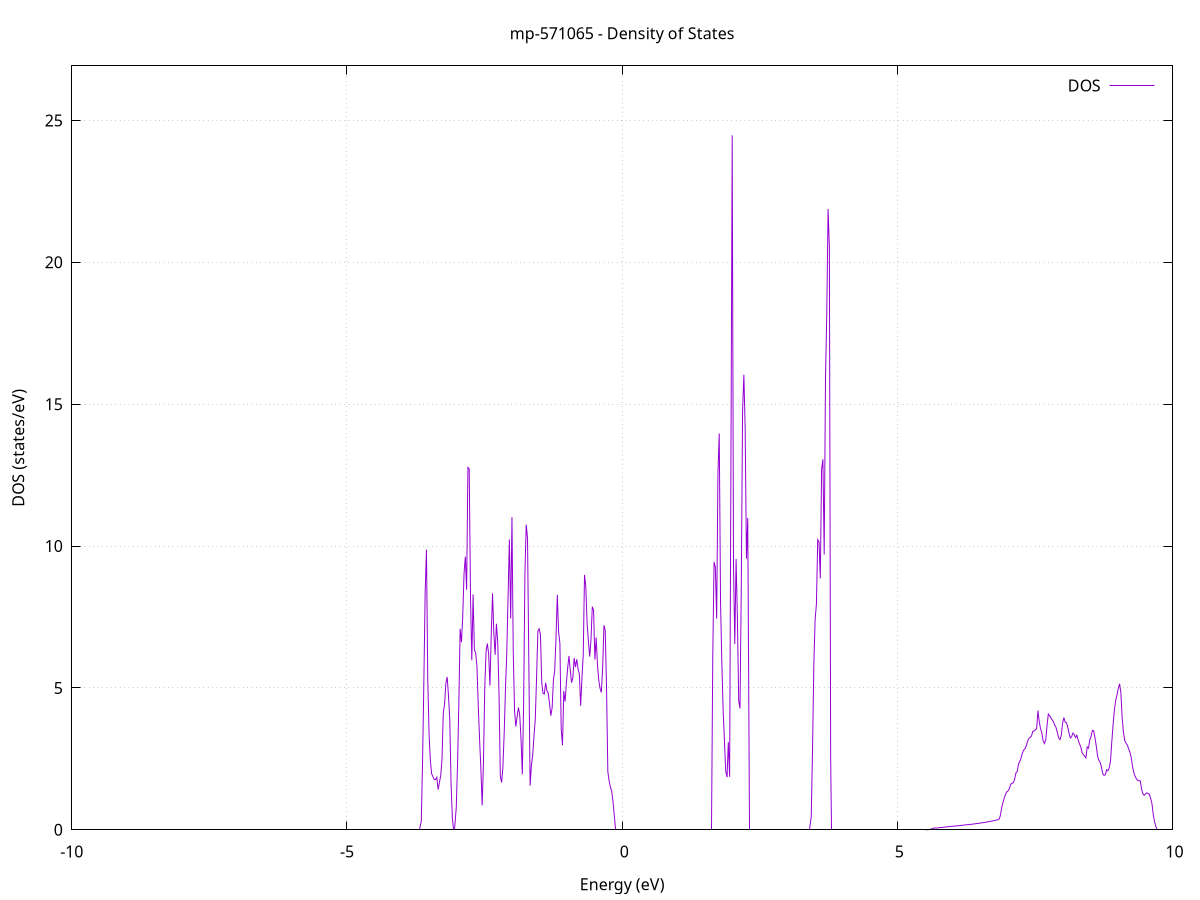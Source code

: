 set title 'mp-571065 - Density of States'
set xlabel 'Energy (eV)'
set ylabel 'DOS (states/eV)'
set grid
set xrange [-10:10]
set yrange [0:26.925]
set xzeroaxis lt -1
set terminal png size 800,600
set output 'mp-571065_dos_gnuplot.png'
plot '-' using 1:2 with lines title 'DOS'
-35.029000 0.000000
-35.005400 0.000000
-34.981900 0.000000
-34.958300 0.000000
-34.934800 0.000000
-34.911300 0.000000
-34.887700 0.000000
-34.864200 0.000000
-34.840600 0.000000
-34.817100 0.000000
-34.793600 0.000000
-34.770000 0.000000
-34.746500 0.000000
-34.722900 0.000000
-34.699400 0.000000
-34.675900 0.000000
-34.652300 0.000000
-34.628800 0.000000
-34.605200 0.000000
-34.581700 0.000000
-34.558100 0.000000
-34.534600 0.000000
-34.511100 0.000000
-34.487500 0.000000
-34.464000 0.000000
-34.440400 0.000000
-34.416900 0.000000
-34.393400 0.000000
-34.369800 0.000000
-34.346300 0.000000
-34.322700 0.000000
-34.299200 0.000000
-34.275700 0.000000
-34.252100 0.000000
-34.228600 0.000000
-34.205000 0.000000
-34.181500 0.000000
-34.158000 0.000000
-34.134400 0.000000
-34.110900 0.000000
-34.087300 0.000000
-34.063800 0.000000
-34.040300 0.000000
-34.016700 0.000000
-33.993200 0.000000
-33.969600 0.000000
-33.946100 0.000000
-33.922600 0.000000
-33.899000 0.000000
-33.875500 0.000000
-33.851900 0.000000
-33.828400 0.000000
-33.804900 0.000000
-33.781300 0.000000
-33.757800 0.000000
-33.734200 0.000000
-33.710700 0.000000
-33.687200 0.000000
-33.663600 0.000000
-33.640100 0.000000
-33.616500 0.000000
-33.593000 0.000000
-33.569500 0.000000
-33.545900 0.000000
-33.522400 0.000000
-33.498800 0.000000
-33.475300 0.000000
-33.451800 0.000000
-33.428200 0.000000
-33.404700 0.000000
-33.381100 0.000000
-33.357600 0.000000
-33.334100 0.000000
-33.310500 0.000000
-33.287000 0.000000
-33.263400 0.000000
-33.239900 0.000000
-33.216400 0.000000
-33.192800 0.000000
-33.169300 0.000000
-33.145700 0.000000
-33.122200 0.000000
-33.098700 0.000000
-33.075100 0.000000
-33.051600 0.000000
-33.028000 0.000000
-33.004500 0.000000
-32.981000 0.000000
-32.957400 0.000000
-32.933900 0.000000
-32.910300 0.000000
-32.886800 250.314100
-32.863300 87.924600
-32.839700 0.000000
-32.816200 0.000000
-32.792600 0.000000
-32.769100 0.000000
-32.745600 0.000000
-32.722000 0.000000
-32.698500 0.000000
-32.674900 0.000000
-32.651400 0.000000
-32.627800 0.000000
-32.604300 0.000000
-32.580800 0.000000
-32.557200 0.000000
-32.533700 0.000000
-32.510100 0.000000
-32.486600 0.000000
-32.463100 0.000000
-32.439500 0.000000
-32.416000 0.000000
-32.392400 0.000000
-32.368900 0.000000
-32.345400 0.000000
-32.321800 0.000000
-32.298300 0.000000
-32.274700 0.000000
-32.251200 0.000000
-32.227700 0.000000
-32.204100 0.000000
-32.180600 0.000000
-32.157000 0.000000
-32.133500 0.000000
-32.110000 0.000000
-32.086400 0.000000
-32.062900 0.000000
-32.039300 0.000000
-32.015800 0.000000
-31.992300 0.000000
-31.968700 0.000000
-31.945200 0.000000
-31.921600 0.000000
-31.898100 0.000000
-31.874600 0.000000
-31.851000 0.000000
-31.827500 0.000000
-31.803900 0.000000
-31.780400 0.000000
-31.756900 0.000000
-31.733300 0.000000
-31.709800 0.000000
-31.686200 0.000000
-31.662700 0.000000
-31.639200 0.000000
-31.615600 0.000000
-31.592100 0.000000
-31.568500 0.000000
-31.545000 0.000000
-31.521500 0.000000
-31.497900 0.000000
-31.474400 0.000000
-31.450800 0.000000
-31.427300 0.000000
-31.403800 0.000000
-31.380200 0.000000
-31.356700 0.000000
-31.333100 0.000000
-31.309600 0.000000
-31.286100 0.000000
-31.262500 0.000000
-31.239000 0.000000
-31.215400 0.000000
-31.191900 0.000000
-31.168400 0.000000
-31.144800 0.000000
-31.121300 0.000000
-31.097700 0.000000
-31.074200 0.000000
-31.050700 0.000000
-31.027100 0.000000
-31.003600 0.000000
-30.980000 0.000000
-30.956500 0.000000
-30.933000 0.000000
-30.909400 0.000000
-30.885900 0.000000
-30.862300 0.000000
-30.838800 0.000000
-30.815300 0.000000
-30.791700 0.000000
-30.768200 0.000000
-30.744600 0.000000
-30.721100 0.000000
-30.697600 0.000000
-30.674000 0.000000
-30.650500 0.000000
-30.626900 0.000000
-30.603400 0.000000
-30.579800 0.000000
-30.556300 0.000000
-30.532800 0.000000
-30.509200 0.000000
-30.485700 0.000000
-30.462100 0.000000
-30.438600 0.000000
-30.415100 0.000000
-30.391500 0.000000
-30.368000 0.000000
-30.344400 0.000000
-30.320900 0.000000
-30.297400 0.000000
-30.273800 0.000000
-30.250300 0.000000
-30.226700 0.000000
-30.203200 0.000000
-30.179700 0.000000
-30.156100 0.000000
-30.132600 0.000000
-30.109000 0.000000
-30.085500 0.000000
-30.062000 0.000000
-30.038400 0.000000
-30.014900 0.000000
-29.991300 0.000000
-29.967800 0.000000
-29.944300 0.000000
-29.920700 0.000000
-29.897200 0.000000
-29.873600 0.000000
-29.850100 0.000000
-29.826600 0.000000
-29.803000 0.000000
-29.779500 0.000000
-29.755900 0.000000
-29.732400 0.000000
-29.708900 0.000000
-29.685300 0.000000
-29.661800 0.000000
-29.638200 0.000000
-29.614700 0.000000
-29.591200 0.000000
-29.567600 0.000000
-29.544100 0.000000
-29.520500 0.000000
-29.497000 0.000000
-29.473500 0.000000
-29.449900 0.000000
-29.426400 0.000000
-29.402800 0.000000
-29.379300 0.000000
-29.355800 0.000000
-29.332200 0.000000
-29.308700 0.000000
-29.285100 0.000000
-29.261600 0.000000
-29.238100 0.000000
-29.214500 0.000000
-29.191000 0.000000
-29.167400 0.000000
-29.143900 0.000000
-29.120400 0.000000
-29.096800 0.000000
-29.073300 0.000000
-29.049700 0.000000
-29.026200 0.000000
-29.002700 0.000000
-28.979100 0.000000
-28.955600 0.000000
-28.932000 0.000000
-28.908500 0.000000
-28.885000 0.000000
-28.861400 0.000000
-28.837900 0.000000
-28.814300 0.000000
-28.790800 0.000000
-28.767300 0.000000
-28.743700 0.000000
-28.720200 0.000000
-28.696600 0.000000
-28.673100 0.000000
-28.649500 0.000000
-28.626000 0.000000
-28.602500 0.000000
-28.578900 0.000000
-28.555400 0.000000
-28.531800 0.000000
-28.508300 0.000000
-28.484800 0.000000
-28.461200 0.000000
-28.437700 0.000000
-28.414100 0.000000
-28.390600 0.000000
-28.367100 0.000000
-28.343500 0.000000
-28.320000 0.000000
-28.296400 0.000000
-28.272900 0.000000
-28.249400 0.000000
-28.225800 0.000000
-28.202300 0.000000
-28.178700 0.000000
-28.155200 0.000000
-28.131700 0.000000
-28.108100 0.000000
-28.084600 0.000000
-28.061000 0.000000
-28.037500 0.000000
-28.014000 0.000000
-27.990400 0.000000
-27.966900 0.000000
-27.943300 0.000000
-27.919800 0.000000
-27.896300 0.000000
-27.872700 0.000000
-27.849200 0.000000
-27.825600 0.000000
-27.802100 0.000000
-27.778600 0.000000
-27.755000 0.000000
-27.731500 0.000000
-27.707900 0.000000
-27.684400 0.000000
-27.660900 0.000000
-27.637300 0.000000
-27.613800 0.000000
-27.590200 0.000000
-27.566700 0.000000
-27.543200 0.000000
-27.519600 0.000000
-27.496100 0.000000
-27.472500 0.000000
-27.449000 0.000000
-27.425500 0.000000
-27.401900 0.000000
-27.378400 0.000000
-27.354800 0.000000
-27.331300 0.000000
-27.307800 0.000000
-27.284200 0.000000
-27.260700 0.000000
-27.237100 0.000000
-27.213600 0.000000
-27.190100 0.000000
-27.166500 0.000000
-27.143000 0.000000
-27.119400 0.000000
-27.095900 0.000000
-27.072400 0.000000
-27.048800 0.000000
-27.025300 0.000000
-27.001700 0.000000
-26.978200 0.000000
-26.954700 0.000000
-26.931100 0.000000
-26.907600 0.000000
-26.884000 0.000000
-26.860500 0.000000
-26.837000 0.000000
-26.813400 0.000000
-26.789900 0.000000
-26.766300 0.000000
-26.742800 0.000000
-26.719300 0.000000
-26.695700 0.000000
-26.672200 0.000000
-26.648600 0.000000
-26.625100 0.000000
-26.601500 0.000000
-26.578000 0.000000
-26.554500 0.000000
-26.530900 0.000000
-26.507400 0.000000
-26.483800 0.000000
-26.460300 0.000000
-26.436800 0.000000
-26.413200 0.000000
-26.389700 0.000000
-26.366100 0.000000
-26.342600 0.000000
-26.319100 0.000000
-26.295500 0.000000
-26.272000 0.000000
-26.248400 0.000000
-26.224900 0.000000
-26.201400 0.000000
-26.177800 0.000000
-26.154300 0.000000
-26.130700 0.000000
-26.107200 0.000000
-26.083700 0.000000
-26.060100 0.000000
-26.036600 0.000000
-26.013000 0.000000
-25.989500 0.000000
-25.966000 0.000000
-25.942400 0.000000
-25.918900 0.000000
-25.895300 0.000000
-25.871800 0.000000
-25.848300 0.000000
-25.824700 0.000000
-25.801200 0.000000
-25.777600 0.000000
-25.754100 0.000000
-25.730600 0.000000
-25.707000 0.000000
-25.683500 0.000000
-25.659900 0.000000
-25.636400 0.000000
-25.612900 0.000000
-25.589300 0.000000
-25.565800 0.000000
-25.542200 0.000000
-25.518700 0.000000
-25.495200 0.000000
-25.471600 0.000000
-25.448100 0.000000
-25.424500 0.000000
-25.401000 0.000000
-25.377500 0.000000
-25.353900 0.000000
-25.330400 0.000000
-25.306800 0.000000
-25.283300 0.000000
-25.259800 0.000000
-25.236200 0.000000
-25.212700 0.000000
-25.189100 0.000000
-25.165600 0.000000
-25.142100 0.000000
-25.118500 0.000000
-25.095000 0.000000
-25.071400 0.000000
-25.047900 0.000000
-25.024400 0.000000
-25.000800 0.000000
-24.977300 0.000000
-24.953700 0.000000
-24.930200 0.000000
-24.906700 0.000000
-24.883100 0.000000
-24.859600 0.000000
-24.836000 0.000000
-24.812500 0.000000
-24.789000 0.000000
-24.765400 0.000000
-24.741900 0.000000
-24.718300 0.000000
-24.694800 0.000000
-24.671200 0.000000
-24.647700 0.000000
-24.624200 0.000000
-24.600600 0.000000
-24.577100 0.000000
-24.553500 0.000000
-24.530000 0.000000
-24.506500 0.000000
-24.482900 0.000000
-24.459400 0.000000
-24.435800 0.000000
-24.412300 0.000000
-24.388800 0.000000
-24.365200 0.000000
-24.341700 0.000000
-24.318100 0.000000
-24.294600 0.000000
-24.271100 0.000000
-24.247500 0.000000
-24.224000 0.000000
-24.200400 0.000000
-24.176900 0.000000
-24.153400 0.000000
-24.129800 0.000000
-24.106300 0.000000
-24.082700 0.000000
-24.059200 0.000000
-24.035700 0.000000
-24.012100 0.000000
-23.988600 0.000000
-23.965000 0.000000
-23.941500 0.000000
-23.918000 0.000000
-23.894400 0.000000
-23.870900 0.000000
-23.847300 0.000000
-23.823800 0.000000
-23.800300 0.000000
-23.776700 0.000000
-23.753200 0.000000
-23.729600 0.000000
-23.706100 0.000000
-23.682600 0.000000
-23.659000 0.000000
-23.635500 0.000000
-23.611900 0.000000
-23.588400 0.000000
-23.564900 0.000000
-23.541300 0.000000
-23.517800 0.000000
-23.494200 0.000000
-23.470700 0.000000
-23.447200 0.000000
-23.423600 0.000000
-23.400100 0.000000
-23.376500 0.000000
-23.353000 0.000000
-23.329500 0.000000
-23.305900 0.000000
-23.282400 0.000000
-23.258800 0.000000
-23.235300 0.000000
-23.211800 0.000000
-23.188200 0.000000
-23.164700 0.000000
-23.141100 0.000000
-23.117600 0.000000
-23.094100 0.000000
-23.070500 0.000000
-23.047000 0.000000
-23.023400 0.000000
-22.999900 0.000000
-22.976400 0.000000
-22.952800 0.000000
-22.929300 0.000000
-22.905700 0.000000
-22.882200 0.000000
-22.858700 0.000000
-22.835100 0.000000
-22.811600 0.000000
-22.788000 0.000000
-22.764500 0.000000
-22.741000 0.000000
-22.717400 0.000000
-22.693900 0.000000
-22.670300 0.000000
-22.646800 0.000000
-22.623200 0.000000
-22.599700 0.000000
-22.576200 0.000000
-22.552600 0.000000
-22.529100 0.000000
-22.505500 0.000000
-22.482000 0.000000
-22.458500 0.000000
-22.434900 0.000000
-22.411400 0.000000
-22.387800 0.000000
-22.364300 0.000000
-22.340800 0.000000
-22.317200 0.000000
-22.293700 0.000000
-22.270100 0.000000
-22.246600 0.000000
-22.223100 0.000000
-22.199500 0.000000
-22.176000 0.000000
-22.152400 0.000000
-22.128900 0.000000
-22.105400 0.000000
-22.081800 0.000000
-22.058300 0.000000
-22.034700 0.000000
-22.011200 0.000000
-21.987700 0.000000
-21.964100 0.000000
-21.940600 0.000000
-21.917000 0.000000
-21.893500 0.000000
-21.870000 0.000000
-21.846400 0.000000
-21.822900 0.000000
-21.799300 0.000000
-21.775800 0.000000
-21.752300 0.000000
-21.728700 0.000000
-21.705200 0.000000
-21.681600 0.000000
-21.658100 0.000000
-21.634600 0.000000
-21.611000 0.000000
-21.587500 0.000000
-21.563900 0.000000
-21.540400 0.000000
-21.516900 0.000000
-21.493300 0.000000
-21.469800 0.000000
-21.446200 0.000000
-21.422700 0.000000
-21.399200 0.000000
-21.375600 0.000000
-21.352100 0.000000
-21.328500 0.000000
-21.305000 0.000000
-21.281500 0.000000
-21.257900 0.000000
-21.234400 0.000000
-21.210800 0.000000
-21.187300 0.000000
-21.163800 0.000000
-21.140200 0.000000
-21.116700 0.000000
-21.093100 0.000000
-21.069600 0.000000
-21.046100 0.000000
-21.022500 0.000000
-20.999000 0.000000
-20.975400 0.000000
-20.951900 0.000000
-20.928400 0.000000
-20.904800 0.000000
-20.881300 0.000000
-20.857700 0.000000
-20.834200 0.000000
-20.810700 0.000000
-20.787100 0.000000
-20.763600 0.000000
-20.740000 0.000000
-20.716500 0.000000
-20.692900 0.000000
-20.669400 0.000000
-20.645900 0.000000
-20.622300 0.000000
-20.598800 0.000000
-20.575200 0.000000
-20.551700 0.000000
-20.528200 0.000000
-20.504600 0.000000
-20.481100 0.000000
-20.457500 0.000000
-20.434000 0.000000
-20.410500 0.000000
-20.386900 0.000000
-20.363400 0.000000
-20.339800 0.000000
-20.316300 0.000000
-20.292800 0.000000
-20.269200 0.000000
-20.245700 0.000000
-20.222100 0.000000
-20.198600 0.000000
-20.175100 0.000000
-20.151500 0.000000
-20.128000 0.000000
-20.104400 0.000000
-20.080900 0.000000
-20.057400 0.000000
-20.033800 0.000000
-20.010300 0.000000
-19.986700 0.000000
-19.963200 0.000000
-19.939700 0.000000
-19.916100 0.000000
-19.892600 0.000000
-19.869000 0.000000
-19.845500 0.000000
-19.822000 0.000000
-19.798400 0.000000
-19.774900 0.000000
-19.751300 0.000000
-19.727800 0.000000
-19.704300 0.000000
-19.680700 0.000000
-19.657200 0.000000
-19.633600 0.000000
-19.610100 0.000000
-19.586600 0.000000
-19.563000 0.000000
-19.539500 0.000000
-19.515900 0.000000
-19.492400 0.000000
-19.468900 0.000000
-19.445300 0.000000
-19.421800 0.000000
-19.398200 0.000000
-19.374700 0.000000
-19.351200 0.000000
-19.327600 0.000000
-19.304100 0.000000
-19.280500 0.000000
-19.257000 0.000000
-19.233500 0.000000
-19.209900 0.000000
-19.186400 0.000000
-19.162800 0.000000
-19.139300 0.000000
-19.115800 0.000000
-19.092200 0.000000
-19.068700 0.000000
-19.045100 0.000000
-19.021600 0.000000
-18.998100 0.000000
-18.974500 0.000000
-18.951000 0.000000
-18.927400 0.000000
-18.903900 0.000000
-18.880400 0.000000
-18.856800 0.000000
-18.833300 0.000000
-18.809700 0.000000
-18.786200 0.000000
-18.762700 0.000000
-18.739100 0.000000
-18.715600 0.000000
-18.692000 0.000000
-18.668500 0.000000
-18.644900 0.000000
-18.621400 0.000000
-18.597900 0.000000
-18.574300 0.000000
-18.550800 0.000000
-18.527200 0.000000
-18.503700 0.000000
-18.480200 0.000000
-18.456600 0.000000
-18.433100 0.000000
-18.409500 0.000000
-18.386000 0.000000
-18.362500 0.000000
-18.338900 0.000000
-18.315400 0.000000
-18.291800 0.000000
-18.268300 0.000000
-18.244800 0.000000
-18.221200 0.000000
-18.197700 0.000000
-18.174100 0.000000
-18.150600 0.000000
-18.127100 0.000000
-18.103500 0.000000
-18.080000 0.000000
-18.056400 0.000000
-18.032900 0.000000
-18.009400 0.000000
-17.985800 0.000000
-17.962300 0.000000
-17.938700 0.000000
-17.915200 0.000000
-17.891700 0.000000
-17.868100 0.000000
-17.844600 0.000000
-17.821000 0.000000
-17.797500 0.000000
-17.774000 0.000000
-17.750400 0.000000
-17.726900 0.000000
-17.703300 0.000000
-17.679800 0.000000
-17.656300 0.000000
-17.632700 0.000000
-17.609200 0.000000
-17.585600 0.000000
-17.562100 0.000000
-17.538600 0.000000
-17.515000 0.000000
-17.491500 0.000000
-17.467900 0.000000
-17.444400 0.000000
-17.420900 0.000000
-17.397300 0.000000
-17.373800 0.000000
-17.350200 0.000000
-17.326700 0.000000
-17.303200 0.000000
-17.279600 0.000000
-17.256100 0.000000
-17.232500 0.000000
-17.209000 0.000000
-17.185500 0.000000
-17.161900 0.000000
-17.138400 0.000000
-17.114800 0.000000
-17.091300 0.000000
-17.067800 0.000000
-17.044200 0.000000
-17.020700 0.000000
-16.997100 0.000000
-16.973600 0.000000
-16.950100 0.000000
-16.926500 0.000000
-16.903000 0.000000
-16.879400 0.000000
-16.855900 0.000000
-16.832400 0.000000
-16.808800 0.000000
-16.785300 0.000000
-16.761700 0.000000
-16.738200 0.000000
-16.714600 0.000000
-16.691100 0.000000
-16.667600 0.000000
-16.644000 0.000000
-16.620500 0.000000
-16.596900 0.000000
-16.573400 0.000000
-16.549900 0.000000
-16.526300 0.000000
-16.502800 0.000000
-16.479200 0.000000
-16.455700 0.000000
-16.432200 0.000000
-16.408600 0.000000
-16.385100 0.000000
-16.361500 0.000000
-16.338000 0.000000
-16.314500 0.000000
-16.290900 0.000000
-16.267400 0.000000
-16.243800 0.000000
-16.220300 0.000000
-16.196800 0.000000
-16.173200 0.000000
-16.149700 0.000000
-16.126100 0.000000
-16.102600 0.000000
-16.079100 0.000000
-16.055500 0.000000
-16.032000 0.000000
-16.008400 0.000000
-15.984900 0.000000
-15.961400 0.000000
-15.937800 0.000000
-15.914300 0.000000
-15.890700 0.000000
-15.867200 0.000000
-15.843700 0.000000
-15.820100 0.000000
-15.796600 0.000000
-15.773000 0.000000
-15.749500 0.000000
-15.726000 0.000000
-15.702400 0.000000
-15.678900 0.000000
-15.655300 0.000000
-15.631800 0.000000
-15.608300 0.000000
-15.584700 0.000000
-15.561200 0.000000
-15.537600 0.000000
-15.514100 0.000000
-15.490600 0.000000
-15.467000 0.000000
-15.443500 0.000000
-15.419900 0.000000
-15.396400 0.000000
-15.372900 0.000000
-15.349300 0.000000
-15.325800 0.000000
-15.302200 0.000000
-15.278700 0.000000
-15.255200 0.000000
-15.231600 0.000000
-15.208100 0.000000
-15.184500 0.000000
-15.161000 0.000000
-15.137500 0.000000
-15.113900 0.000000
-15.090400 0.000000
-15.066800 0.000000
-15.043300 0.000000
-15.019800 0.000000
-14.996200 0.000000
-14.972700 0.000000
-14.949100 0.000000
-14.925600 0.000000
-14.902100 0.000000
-14.878500 0.000000
-14.855000 0.000000
-14.831400 0.000000
-14.807900 0.000000
-14.784400 0.000000
-14.760800 0.000000
-14.737300 0.000000
-14.713700 0.000000
-14.690200 0.000000
-14.666600 0.000000
-14.643100 0.000000
-14.619600 0.000000
-14.596000 0.000000
-14.572500 0.000000
-14.548900 0.000000
-14.525400 0.000000
-14.501900 0.000000
-14.478300 0.000000
-14.454800 0.000000
-14.431200 0.000000
-14.407700 0.000000
-14.384200 0.000000
-14.360600 0.000000
-14.337100 0.000000
-14.313500 0.000000
-14.290000 0.000000
-14.266500 0.000000
-14.242900 0.000000
-14.219400 0.000000
-14.195800 0.000000
-14.172300 0.000000
-14.148800 0.000000
-14.125200 0.000000
-14.101700 0.000000
-14.078100 0.000000
-14.054600 0.222300
-14.031100 0.962000
-14.007500 1.566200
-13.984000 2.327000
-13.960400 2.332500
-13.936900 2.366100
-13.913400 2.470500
-13.889800 2.570100
-13.866300 2.677600
-13.842700 2.842000
-13.819200 3.052900
-13.795700 3.402900
-13.772100 4.070700
-13.748600 4.869700
-13.725000 2.905600
-13.701500 2.063000
-13.678000 1.430400
-13.654400 0.000000
-13.630900 0.000000
-13.607300 0.000000
-13.583800 2.836000
-13.560300 6.634800
-13.536700 4.564600
-13.513200 5.050100
-13.489600 5.990600
-13.466100 7.604900
-13.442600 6.619100
-13.419000 9.155300
-13.395500 17.371400
-13.371900 16.614400
-13.348400 20.824600
-13.324900 32.839900
-13.301300 38.350200
-13.277800 29.334600
-13.254200 0.000000
-13.230700 0.000000
-13.207200 0.000000
-13.183600 0.000000
-13.160100 0.000000
-13.136500 0.000000
-13.113000 0.000000
-13.089500 0.000000
-13.065900 0.000000
-13.042400 0.000000
-13.018800 0.000000
-12.995300 0.000000
-12.971800 0.000000
-12.948200 0.000000
-12.924700 0.000000
-12.901100 0.000000
-12.877600 0.000000
-12.854100 0.000000
-12.830500 0.000000
-12.807000 0.000000
-12.783400 0.000000
-12.759900 0.000000
-12.736300 0.000000
-12.712800 0.000000
-12.689300 0.000000
-12.665700 0.000000
-12.642200 0.000000
-12.618600 0.000000
-12.595100 0.000000
-12.571600 0.000000
-12.548000 0.000000
-12.524500 0.000000
-12.500900 0.000000
-12.477400 0.000000
-12.453900 0.000000
-12.430300 0.000000
-12.406800 0.000000
-12.383200 0.000000
-12.359700 0.000000
-12.336200 0.000000
-12.312600 0.000000
-12.289100 0.000000
-12.265500 0.000000
-12.242000 0.000000
-12.218500 0.000000
-12.194900 0.000000
-12.171400 0.000000
-12.147800 0.000000
-12.124300 0.000000
-12.100800 0.000000
-12.077200 0.000000
-12.053700 0.000000
-12.030100 0.000000
-12.006600 0.000000
-11.983100 0.000000
-11.959500 0.000000
-11.936000 0.000000
-11.912400 0.000000
-11.888900 0.000000
-11.865400 0.000000
-11.841800 0.000000
-11.818300 0.000000
-11.794700 0.000000
-11.771200 0.000000
-11.747700 0.000000
-11.724100 0.000000
-11.700600 0.000000
-11.677000 0.000000
-11.653500 0.000000
-11.630000 0.000000
-11.606400 0.000000
-11.582900 0.000000
-11.559300 0.000000
-11.535800 0.000000
-11.512300 0.000000
-11.488700 0.000000
-11.465200 0.000000
-11.441600 0.000000
-11.418100 0.000000
-11.394600 0.000000
-11.371000 0.000000
-11.347500 0.000000
-11.323900 0.000000
-11.300400 0.000000
-11.276900 0.000000
-11.253300 0.000000
-11.229800 0.000000
-11.206200 0.000000
-11.182700 0.000000
-11.159200 0.000000
-11.135600 0.000000
-11.112100 0.000000
-11.088500 0.000000
-11.065000 0.000000
-11.041500 0.000000
-11.017900 0.000000
-10.994400 0.000000
-10.970800 0.000000
-10.947300 0.000000
-10.923800 0.000000
-10.900200 0.000000
-10.876700 0.000000
-10.853100 0.000000
-10.829600 0.000000
-10.806100 0.000000
-10.782500 0.000000
-10.759000 0.000000
-10.735400 0.000000
-10.711900 0.000000
-10.688300 0.000000
-10.664800 0.000000
-10.641300 0.000000
-10.617700 0.000000
-10.594200 0.000000
-10.570600 0.000000
-10.547100 0.000000
-10.523600 0.000000
-10.500000 0.000000
-10.476500 0.000000
-10.452900 0.000000
-10.429400 0.000000
-10.405900 0.000000
-10.382300 0.000000
-10.358800 0.000000
-10.335200 0.000000
-10.311700 0.000000
-10.288200 0.000000
-10.264600 0.000000
-10.241100 0.000000
-10.217500 0.000000
-10.194000 0.000000
-10.170500 0.000000
-10.146900 0.000000
-10.123400 0.000000
-10.099800 0.000000
-10.076300 0.000000
-10.052800 0.000000
-10.029200 0.000000
-10.005700 0.000000
-9.982100 0.000000
-9.958600 0.000000
-9.935100 0.000000
-9.911500 0.000000
-9.888000 0.000000
-9.864400 0.000000
-9.840900 0.000000
-9.817400 0.000000
-9.793800 0.000000
-9.770300 0.000000
-9.746700 0.000000
-9.723200 0.000000
-9.699700 0.000000
-9.676100 0.000000
-9.652600 0.000000
-9.629000 0.000000
-9.605500 0.000000
-9.582000 0.000000
-9.558400 0.000000
-9.534900 0.000000
-9.511300 0.000000
-9.487800 0.000000
-9.464300 0.000000
-9.440700 0.000000
-9.417200 0.000000
-9.393600 0.000000
-9.370100 0.000000
-9.346600 0.000000
-9.323000 0.000000
-9.299500 0.000000
-9.275900 0.000000
-9.252400 0.000000
-9.228900 0.000000
-9.205300 0.000000
-9.181800 0.000000
-9.158200 0.000000
-9.134700 0.000000
-9.111200 0.000000
-9.087600 0.000000
-9.064100 0.000000
-9.040500 0.000000
-9.017000 0.000000
-8.993500 0.000000
-8.969900 0.000000
-8.946400 0.000000
-8.922800 0.000000
-8.899300 0.000000
-8.875800 0.000000
-8.852200 0.000000
-8.828700 0.000000
-8.805100 0.000000
-8.781600 0.000000
-8.758000 0.000000
-8.734500 0.000000
-8.711000 0.000000
-8.687400 0.000000
-8.663900 0.000000
-8.640300 0.000000
-8.616800 0.000000
-8.593300 0.000000
-8.569700 0.000000
-8.546200 0.000000
-8.522600 0.000000
-8.499100 0.000000
-8.475600 0.000000
-8.452000 0.000000
-8.428500 0.000000
-8.404900 0.000000
-8.381400 0.000000
-8.357900 0.000000
-8.334300 0.000000
-8.310800 0.000000
-8.287200 0.000000
-8.263700 0.000000
-8.240200 0.000000
-8.216600 0.000000
-8.193100 0.000000
-8.169500 0.000000
-8.146000 0.000000
-8.122500 0.000000
-8.098900 0.000000
-8.075400 0.000000
-8.051800 0.000000
-8.028300 0.000000
-8.004800 0.000000
-7.981200 0.000000
-7.957700 0.000000
-7.934100 0.000000
-7.910600 0.000000
-7.887100 0.000000
-7.863500 0.000000
-7.840000 0.000000
-7.816400 0.000000
-7.792900 0.000000
-7.769400 0.000000
-7.745800 0.000000
-7.722300 0.000000
-7.698700 0.000000
-7.675200 0.000000
-7.651700 0.000000
-7.628100 0.000000
-7.604600 0.000000
-7.581000 0.000000
-7.557500 0.000000
-7.534000 0.000000
-7.510400 0.000000
-7.486900 0.000000
-7.463300 0.000000
-7.439800 0.000000
-7.416300 0.000000
-7.392700 0.000000
-7.369200 0.000000
-7.345600 0.000000
-7.322100 0.000000
-7.298600 0.000000
-7.275000 0.000000
-7.251500 0.000000
-7.227900 0.000000
-7.204400 0.000000
-7.180900 0.000000
-7.157300 0.000000
-7.133800 0.000000
-7.110200 0.000000
-7.086700 0.000000
-7.063200 0.000000
-7.039600 0.000000
-7.016100 0.000000
-6.992500 0.000000
-6.969000 0.000000
-6.945500 0.000000
-6.921900 0.000000
-6.898400 0.000000
-6.874800 0.000000
-6.851300 0.000000
-6.827700 0.000000
-6.804200 0.000000
-6.780700 0.000000
-6.757100 0.000000
-6.733600 0.000000
-6.710000 0.000000
-6.686500 0.000000
-6.663000 0.000000
-6.639400 0.000000
-6.615900 0.000000
-6.592300 0.000000
-6.568800 0.000000
-6.545300 0.000000
-6.521700 0.000000
-6.498200 0.000000
-6.474600 0.000000
-6.451100 0.000000
-6.427600 0.000000
-6.404000 0.000000
-6.380500 0.000000
-6.356900 0.000000
-6.333400 0.000000
-6.309900 0.000000
-6.286300 0.000000
-6.262800 0.000000
-6.239200 0.000000
-6.215700 0.000000
-6.192200 0.000000
-6.168600 0.000000
-6.145100 0.000000
-6.121500 0.000000
-6.098000 0.000000
-6.074500 0.000000
-6.050900 0.000000
-6.027400 0.000000
-6.003800 0.000000
-5.980300 0.000000
-5.956800 0.000000
-5.933200 0.000000
-5.909700 0.000000
-5.886100 0.000000
-5.862600 0.000000
-5.839100 0.000000
-5.815500 0.000000
-5.792000 0.000000
-5.768400 0.000000
-5.744900 0.000000
-5.721400 0.000000
-5.697800 0.000000
-5.674300 0.000000
-5.650700 0.000000
-5.627200 0.000000
-5.603700 0.000000
-5.580100 0.000000
-5.556600 0.000000
-5.533000 0.000000
-5.509500 0.000000
-5.486000 0.000000
-5.462400 0.000000
-5.438900 0.000000
-5.415300 0.000000
-5.391800 0.000000
-5.368300 0.000000
-5.344700 0.000000
-5.321200 0.000000
-5.297600 0.000000
-5.274100 0.000000
-5.250600 0.000000
-5.227000 0.000000
-5.203500 0.000000
-5.179900 0.000000
-5.156400 0.000000
-5.132900 0.000000
-5.109300 0.000000
-5.085800 0.000000
-5.062200 0.000000
-5.038700 0.000000
-5.015200 0.000000
-4.991600 0.000000
-4.968100 0.000000
-4.944500 0.000000
-4.921000 0.000000
-4.897500 0.000000
-4.873900 0.000000
-4.850400 0.000000
-4.826800 0.000000
-4.803300 0.000000
-4.779700 0.000000
-4.756200 0.000000
-4.732700 0.000000
-4.709100 0.000000
-4.685600 0.000000
-4.662000 0.000000
-4.638500 0.000000
-4.615000 0.000000
-4.591400 0.000000
-4.567900 0.000000
-4.544300 0.000000
-4.520800 0.000000
-4.497300 0.000000
-4.473700 0.000000
-4.450200 0.000000
-4.426600 0.000000
-4.403100 0.000000
-4.379600 0.000000
-4.356000 0.000000
-4.332500 0.000000
-4.308900 0.000000
-4.285400 0.000000
-4.261900 0.000000
-4.238300 0.000000
-4.214800 0.000000
-4.191200 0.000000
-4.167700 0.000000
-4.144200 0.000000
-4.120600 0.000000
-4.097100 0.000000
-4.073500 0.000000
-4.050000 0.000000
-4.026500 0.000000
-4.002900 0.000000
-3.979400 0.000000
-3.955800 0.000000
-3.932300 0.000000
-3.908800 0.000000
-3.885200 0.000000
-3.861700 0.000000
-3.838100 0.000000
-3.814600 0.000000
-3.791100 0.000000
-3.767500 0.000000
-3.744000 0.000000
-3.720400 0.000000
-3.696900 0.000000
-3.673400 0.000000
-3.649800 0.304500
-3.626300 2.414000
-3.602700 5.232500
-3.579200 8.362900
-3.555700 9.873500
-3.532100 5.312100
-3.508600 3.377800
-3.485000 2.442300
-3.461500 1.970300
-3.438000 1.871600
-3.414400 1.776400
-3.390900 1.765500
-3.367300 1.847200
-3.343800 1.416600
-3.320300 1.660700
-3.296700 1.916000
-3.273200 2.479500
-3.249600 4.123000
-3.226100 4.430500
-3.202600 5.176700
-3.179000 5.386900
-3.155500 4.726100
-3.131900 3.856800
-3.108400 1.614200
-3.084900 0.407000
-3.061300 0.000000
-3.037800 0.000000
-3.014200 0.778500
-2.990700 2.323300
-2.967200 4.470300
-2.943600 7.082400
-2.920100 6.609200
-2.896500 7.516200
-2.873000 9.017000
-2.849400 9.627400
-2.825900 8.459700
-2.802400 12.770300
-2.778800 12.723900
-2.755300 8.184000
-2.731700 5.974100
-2.708200 8.296800
-2.684700 6.336800
-2.661100 6.232300
-2.637600 5.738900
-2.614000 4.343700
-2.590500 3.196600
-2.567000 2.164400
-2.543400 0.860800
-2.519900 2.399200
-2.496300 5.016400
-2.472800 6.290300
-2.449300 6.565200
-2.425700 6.196400
-2.402200 5.081100
-2.378600 6.863000
-2.355100 8.334400
-2.331600 6.947700
-2.308000 6.165100
-2.284500 7.262300
-2.260900 6.618200
-2.237400 4.817100
-2.213900 1.893100
-2.190300 1.666100
-2.166800 2.210400
-2.143200 3.410500
-2.119700 5.001400
-2.096200 6.250700
-2.072600 8.228700
-2.049100 10.232500
-2.025500 7.444700
-2.002000 11.019800
-1.978500 6.264300
-1.954900 4.183200
-1.931400 3.637600
-1.907800 4.005500
-1.884300 4.308800
-1.860800 4.040500
-1.837200 3.192100
-1.813700 1.956100
-1.790100 4.449300
-1.766600 8.977500
-1.743100 10.757200
-1.719500 10.284900
-1.696000 5.986700
-1.672400 1.553600
-1.648900 2.262900
-1.625400 2.628800
-1.601800 3.309700
-1.578300 3.906900
-1.554700 5.369000
-1.531200 7.001500
-1.507700 7.082700
-1.484100 6.873800
-1.460600 5.172100
-1.437000 4.804500
-1.413500 4.786400
-1.390000 5.182200
-1.366400 4.900200
-1.342900 4.811900
-1.319300 4.444200
-1.295800 4.021900
-1.272300 4.298700
-1.248700 5.279300
-1.225200 5.615600
-1.201600 6.772700
-1.178100 8.284000
-1.154600 6.966100
-1.131000 6.571500
-1.107500 3.561000
-1.083900 2.978900
-1.060400 4.889400
-1.036900 4.520000
-1.013300 5.175200
-0.989800 5.704900
-0.966200 6.128100
-0.942700 5.620600
-0.919200 5.185900
-0.895600 5.363600
-0.872100 6.054500
-0.848500 5.733300
-0.825000 6.008400
-0.801400 5.670900
-0.777900 5.503200
-0.754400 4.370600
-0.730800 5.334500
-0.707300 6.150500
-0.683700 8.982800
-0.660200 8.578500
-0.636700 7.268800
-0.613100 6.648900
-0.589600 6.105200
-0.566000 6.700500
-0.542500 7.864700
-0.519000 7.734900
-0.495400 6.001200
-0.471900 6.776400
-0.448300 5.803500
-0.424800 5.270700
-0.401300 4.983000
-0.377700 4.842900
-0.354200 5.711900
-0.330600 7.209300
-0.307100 7.020000
-0.283600 4.994400
-0.260000 2.037700
-0.236500 1.718800
-0.212900 1.499300
-0.189400 1.361100
-0.165900 0.983800
-0.142300 0.493300
-0.118800 0.003300
-0.095200 0.000000
-0.071700 0.000000
-0.048200 0.000000
-0.024600 0.000000
-0.001100 0.000000
0.022500 0.000000
0.046000 0.000000
0.069500 0.000000
0.093100 0.000000
0.116600 0.000000
0.140200 0.000000
0.163700 0.000000
0.187200 0.000000
0.210800 0.000000
0.234300 0.000000
0.257900 0.000000
0.281400 0.000000
0.304900 0.000000
0.328500 0.000000
0.352000 0.000000
0.375600 0.000000
0.399100 0.000000
0.422600 0.000000
0.446200 0.000000
0.469700 0.000000
0.493300 0.000000
0.516800 0.000000
0.540300 0.000000
0.563900 0.000000
0.587400 0.000000
0.611000 0.000000
0.634500 0.000000
0.658000 0.000000
0.681600 0.000000
0.705100 0.000000
0.728700 0.000000
0.752200 0.000000
0.775700 0.000000
0.799300 0.000000
0.822800 0.000000
0.846400 0.000000
0.869900 0.000000
0.893400 0.000000
0.917000 0.000000
0.940500 0.000000
0.964100 0.000000
0.987600 0.000000
1.011100 0.000000
1.034700 0.000000
1.058200 0.000000
1.081800 0.000000
1.105300 0.000000
1.128900 0.000000
1.152400 0.000000
1.175900 0.000000
1.199500 0.000000
1.223000 0.000000
1.246600 0.000000
1.270100 0.000000
1.293600 0.000000
1.317200 0.000000
1.340700 0.000000
1.364300 0.000000
1.387800 0.000000
1.411300 0.000000
1.434900 0.000000
1.458400 0.000000
1.482000 0.000000
1.505500 0.000000
1.529000 0.000000
1.552600 0.000000
1.576100 0.000000
1.599700 0.000000
1.623200 0.000000
1.646700 6.117900
1.670300 9.442500
1.693800 9.249600
1.717400 7.440900
1.740900 12.581300
1.764400 13.969300
1.788000 7.998300
1.811500 5.882100
1.835100 4.214700
1.858600 3.139900
1.882100 2.068900
1.905700 1.850700
1.929200 3.091800
1.952800 1.867800
1.976300 12.724500
1.999800 24.477100
2.023400 9.324400
2.046900 6.548200
2.070500 9.546400
2.094000 7.472000
2.117500 4.545900
2.141100 4.273700
2.164600 8.498100
2.188200 14.766200
2.211700 16.041500
2.235200 14.160400
2.258800 9.555700
2.282300 10.991400
2.305900 0.000000
2.329400 0.000000
2.352900 0.000000
2.376500 0.000000
2.400000 0.000000
2.423600 0.000000
2.447100 0.000000
2.470600 0.000000
2.494200 0.000000
2.517700 0.000000
2.541300 0.000000
2.564800 0.000000
2.588300 0.000000
2.611900 0.000000
2.635400 0.000000
2.659000 0.000000
2.682500 0.000000
2.706000 0.000000
2.729600 0.000000
2.753100 0.000000
2.776700 0.000000
2.800200 0.000000
2.823700 0.000000
2.847300 0.000000
2.870800 0.000000
2.894400 0.000000
2.917900 0.000000
2.941400 0.000000
2.965000 0.000000
2.988500 0.000000
3.012100 0.000000
3.035600 0.000000
3.059100 0.000000
3.082700 0.000000
3.106200 0.000000
3.129800 0.000000
3.153300 0.000000
3.176900 0.000000
3.200400 0.000000
3.223900 0.000000
3.247500 0.000000
3.271000 0.000000
3.294600 0.000000
3.318100 0.000000
3.341600 0.000000
3.365200 0.000000
3.388700 0.000000
3.412300 0.000000
3.435800 0.459700
3.459300 2.824300
3.482900 5.808800
3.506400 7.414600
3.530000 7.956000
3.553500 10.225400
3.577000 10.151400
3.600600 8.858000
3.624100 12.704800
3.647700 13.059100
3.671200 9.701000
3.694700 15.912600
3.718300 18.188800
3.741800 21.880600
3.765400 20.535300
3.788900 2.507800
3.812400 0.000000
3.836000 0.000000
3.859500 0.000000
3.883100 0.000000
3.906600 0.000000
3.930100 0.000000
3.953700 0.000000
3.977200 0.000000
4.000800 0.000000
4.024300 0.000000
4.047800 0.000000
4.071400 0.000000
4.094900 0.000000
4.118500 0.000000
4.142000 0.000000
4.165500 0.000000
4.189100 0.000000
4.212600 0.000000
4.236200 0.000000
4.259700 0.000000
4.283200 0.000000
4.306800 0.000000
4.330300 0.000000
4.353900 0.000000
4.377400 0.000000
4.400900 0.000000
4.424500 0.000000
4.448000 0.000000
4.471600 0.000000
4.495100 0.000000
4.518600 0.000000
4.542200 0.000000
4.565700 0.000000
4.589300 0.000000
4.612800 0.000000
4.636300 0.000000
4.659900 0.000000
4.683400 0.000000
4.707000 0.000000
4.730500 0.000000
4.754000 0.000000
4.777600 0.000000
4.801100 0.000000
4.824700 0.000000
4.848200 0.000000
4.871700 0.000000
4.895300 0.000000
4.918800 0.000000
4.942400 0.000000
4.965900 0.000000
4.989400 0.000000
5.013000 0.000000
5.036500 0.000000
5.060100 0.000000
5.083600 0.000000
5.107200 0.000000
5.130700 0.000000
5.154200 0.000000
5.177800 0.000000
5.201300 0.000000
5.224900 0.000000
5.248400 0.000000
5.271900 0.000000
5.295500 0.000000
5.319000 0.000000
5.342600 0.000000
5.366100 0.000000
5.389600 0.000000
5.413200 0.000000
5.436700 0.000000
5.460300 0.000000
5.483800 0.000000
5.507300 0.000000
5.530900 0.000200
5.554400 0.003200
5.578000 0.009400
5.601500 0.019000
5.625000 0.031800
5.648600 0.048000
5.672100 0.062600
5.695700 0.061600
5.719200 0.062100
5.742700 0.066800
5.766300 0.071900
5.789800 0.077100
5.813400 0.082500
5.836900 0.088000
5.860400 0.093700
5.884000 0.099500
5.907500 0.105200
5.931100 0.110700
5.954600 0.115600
5.978100 0.120000
6.001700 0.124000
6.025200 0.128100
6.048800 0.132300
6.072300 0.136600
6.095800 0.141200
6.119400 0.146000
6.142900 0.150900
6.166500 0.155800
6.190000 0.160800
6.213500 0.165800
6.237100 0.170800
6.260600 0.176000
6.284200 0.181100
6.307700 0.186200
6.331200 0.191200
6.354800 0.196300
6.378300 0.201400
6.401900 0.207400
6.425400 0.214000
6.448900 0.220300
6.472500 0.226600
6.496000 0.233100
6.519600 0.239800
6.543100 0.246500
6.566600 0.253400
6.590200 0.260400
6.613700 0.267700
6.637300 0.275600
6.660800 0.284000
6.684300 0.292900
6.707900 0.302200
6.731400 0.311700
6.755000 0.321500
6.778500 0.331700
6.802000 0.342400
6.825600 0.354900
6.849100 0.375100
6.872700 0.505800
6.896200 0.778200
6.919700 0.958600
6.943300 1.126400
6.966800 1.251600
6.990400 1.340500
7.013900 1.373000
7.037400 1.459600
7.061000 1.610800
7.084500 1.637100
7.108100 1.658500
7.131600 1.787100
7.155200 2.003100
7.178700 2.058900
7.202200 2.316200
7.225800 2.414400
7.249300 2.534100
7.272900 2.706300
7.296400 2.808400
7.319900 2.857300
7.343500 2.963500
7.367000 3.117000
7.390600 3.222300
7.414100 3.253700
7.437600 3.304700
7.461200 3.470900
7.484700 3.480600
7.508300 3.524700
7.531800 3.571000
7.555300 4.200400
7.578900 3.806500
7.602400 3.567100
7.626000 3.411700
7.649500 3.138500
7.673000 3.037700
7.696600 3.165900
7.720100 3.675000
7.743700 4.077900
7.767200 4.022400
7.790700 3.946800
7.814300 3.874200
7.837800 3.802400
7.861400 3.685800
7.884900 3.599900
7.908400 3.420400
7.932000 3.239800
7.955500 3.177900
7.979100 3.328100
8.002600 3.752800
8.026100 3.953500
8.049700 3.794500
8.073200 3.777300
8.096800 3.624100
8.120300 3.403100
8.143800 3.234400
8.167400 3.280600
8.190900 3.410200
8.214500 3.357800
8.238000 3.251300
8.261500 3.332400
8.285100 3.170000
8.308600 3.037300
8.332200 2.929000
8.355700 2.721300
8.379200 2.657600
8.402800 2.591900
8.426300 2.533300
8.449900 2.919300
8.473400 2.877200
8.496900 3.172500
8.520500 3.290900
8.544000 3.504900
8.567600 3.487700
8.591100 3.248600
8.614600 2.956100
8.638200 2.599100
8.661700 2.448800
8.685300 2.377000
8.708800 2.202300
8.732300 1.978800
8.755900 1.918000
8.779400 1.936900
8.803000 2.119000
8.826500 2.080400
8.850000 2.180500
8.873600 2.428100
8.897100 3.102300
8.920700 3.711100
8.944200 4.222600
8.967700 4.553200
8.991300 4.752500
9.014800 4.975700
9.038400 5.144300
9.061900 4.832800
9.085500 3.942900
9.109000 3.431400
9.132500 3.137000
9.156100 3.053000
9.179600 2.985500
9.203200 2.849500
9.226700 2.737100
9.250200 2.541600
9.273800 2.227500
9.297300 2.019900
9.320900 1.881800
9.344400 1.795200
9.367900 1.737700
9.391500 1.729700
9.415000 1.723300
9.438600 1.427200
9.462100 1.265500
9.485600 1.216200
9.509200 1.255100
9.532700 1.303400
9.556300 1.279000
9.579800 1.251400
9.603300 1.107500
9.626900 0.921700
9.650400 0.538000
9.674000 0.276800
9.697500 0.116700
9.721000 0.014900
9.744600 0.002200
9.768100 0.000000
9.791700 0.000000
9.815200 0.000000
9.838700 0.000000
9.862300 0.000000
9.885800 0.000000
9.909400 0.000000
9.932900 0.000000
9.956400 0.000000
9.980000 0.000000
10.003500 0.000000
10.027100 0.000000
10.050600 0.000000
10.074100 0.000000
10.097700 0.000000
10.121200 0.000000
10.144800 0.000000
10.168300 0.000000
10.191800 0.000000
10.215400 0.000000
10.238900 0.000000
10.262500 0.000000
10.286000 0.000000
10.309500 0.000000
10.333100 0.000000
10.356600 0.000000
10.380200 0.000000
10.403700 0.000000
10.427200 0.000000
10.450800 0.000000
10.474300 0.000000
10.497900 0.000000
10.521400 0.000000
10.544900 0.000000
10.568500 0.000000
10.592000 0.000000
10.615600 0.000000
10.639100 0.000000
10.662600 0.000000
10.686200 0.000000
10.709700 0.000000
10.733300 0.000000
10.756800 0.000000
10.780300 0.000000
10.803900 0.000000
10.827400 0.000000
10.851000 0.000000
10.874500 0.000000
10.898000 0.000000
10.921600 0.000000
10.945100 0.000000
10.968700 0.000000
10.992200 0.000000
11.015700 0.000000
11.039300 0.000000
11.062800 0.000000
11.086400 0.000000
11.109900 0.000000
11.133500 0.000000
11.157000 0.000000
11.180500 0.000000
11.204100 0.000000
11.227600 0.000000
11.251200 0.000000
11.274700 0.000000
11.298200 0.000000
11.321800 0.000000
11.345300 0.000000
11.368900 0.000000
11.392400 0.000000
11.415900 0.000000
11.439500 0.000000
11.463000 0.000000
11.486600 0.000000
11.510100 0.000000
11.533600 0.000000
11.557200 0.000000
11.580700 0.000000
11.604300 0.000000
11.627800 0.000000
11.651300 0.000000
11.674900 0.000000
11.698400 0.000000
11.722000 0.000000
11.745500 0.000000
11.769000 0.000000
11.792600 0.000000
11.816100 0.000000
11.839700 0.000000
11.863200 0.000000
11.886700 0.000000
11.910300 0.000000
11.933800 0.000000
11.957400 0.000000
11.980900 0.000000
12.004400 0.000000
12.028000 0.000000
12.051500 0.000000
e
